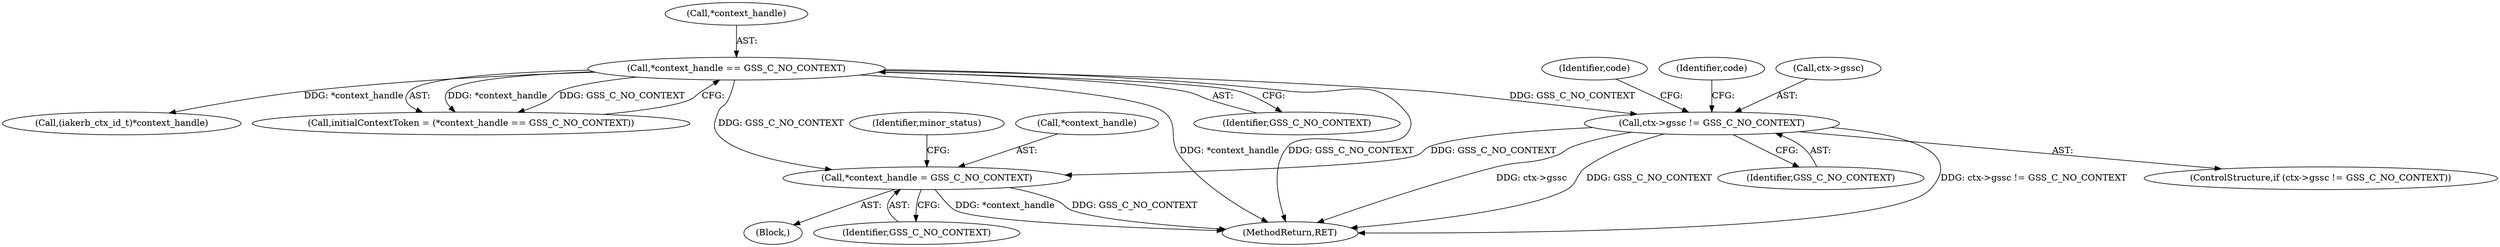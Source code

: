 digraph "0_krb5_e04f0283516e80d2f93366e0d479d13c9b5c8c2a_1@pointer" {
"1000307" [label="(Call,*context_handle = GSS_C_NO_CONTEXT)"];
"1000123" [label="(Call,*context_handle == GSS_C_NO_CONTEXT)"];
"1000152" [label="(Call,ctx->gssc != GSS_C_NO_CONTEXT)"];
"1000121" [label="(Call,initialContextToken = (*context_handle == GSS_C_NO_CONTEXT))"];
"1000151" [label="(ControlStructure,if (ctx->gssc != GSS_C_NO_CONTEXT))"];
"1000304" [label="(Block,)"];
"1000152" [label="(Call,ctx->gssc != GSS_C_NO_CONTEXT)"];
"1000308" [label="(Call,*context_handle)"];
"1000159" [label="(Identifier,code)"];
"1000124" [label="(Call,*context_handle)"];
"1000166" [label="(Identifier,code)"];
"1000123" [label="(Call,*context_handle == GSS_C_NO_CONTEXT)"];
"1000156" [label="(Identifier,GSS_C_NO_CONTEXT)"];
"1000310" [label="(Identifier,GSS_C_NO_CONTEXT)"];
"1000313" [label="(Identifier,minor_status)"];
"1000317" [label="(MethodReturn,RET)"];
"1000307" [label="(Call,*context_handle = GSS_C_NO_CONTEXT)"];
"1000126" [label="(Identifier,GSS_C_NO_CONTEXT)"];
"1000153" [label="(Call,ctx->gssc)"];
"1000143" [label="(Call,(iakerb_ctx_id_t)*context_handle)"];
"1000307" -> "1000304"  [label="AST: "];
"1000307" -> "1000310"  [label="CFG: "];
"1000308" -> "1000307"  [label="AST: "];
"1000310" -> "1000307"  [label="AST: "];
"1000313" -> "1000307"  [label="CFG: "];
"1000307" -> "1000317"  [label="DDG: GSS_C_NO_CONTEXT"];
"1000307" -> "1000317"  [label="DDG: *context_handle"];
"1000123" -> "1000307"  [label="DDG: GSS_C_NO_CONTEXT"];
"1000152" -> "1000307"  [label="DDG: GSS_C_NO_CONTEXT"];
"1000123" -> "1000121"  [label="AST: "];
"1000123" -> "1000126"  [label="CFG: "];
"1000124" -> "1000123"  [label="AST: "];
"1000126" -> "1000123"  [label="AST: "];
"1000121" -> "1000123"  [label="CFG: "];
"1000123" -> "1000317"  [label="DDG: GSS_C_NO_CONTEXT"];
"1000123" -> "1000317"  [label="DDG: *context_handle"];
"1000123" -> "1000121"  [label="DDG: *context_handle"];
"1000123" -> "1000121"  [label="DDG: GSS_C_NO_CONTEXT"];
"1000123" -> "1000143"  [label="DDG: *context_handle"];
"1000123" -> "1000152"  [label="DDG: GSS_C_NO_CONTEXT"];
"1000152" -> "1000151"  [label="AST: "];
"1000152" -> "1000156"  [label="CFG: "];
"1000153" -> "1000152"  [label="AST: "];
"1000156" -> "1000152"  [label="AST: "];
"1000159" -> "1000152"  [label="CFG: "];
"1000166" -> "1000152"  [label="CFG: "];
"1000152" -> "1000317"  [label="DDG: ctx->gssc != GSS_C_NO_CONTEXT"];
"1000152" -> "1000317"  [label="DDG: ctx->gssc"];
"1000152" -> "1000317"  [label="DDG: GSS_C_NO_CONTEXT"];
}
